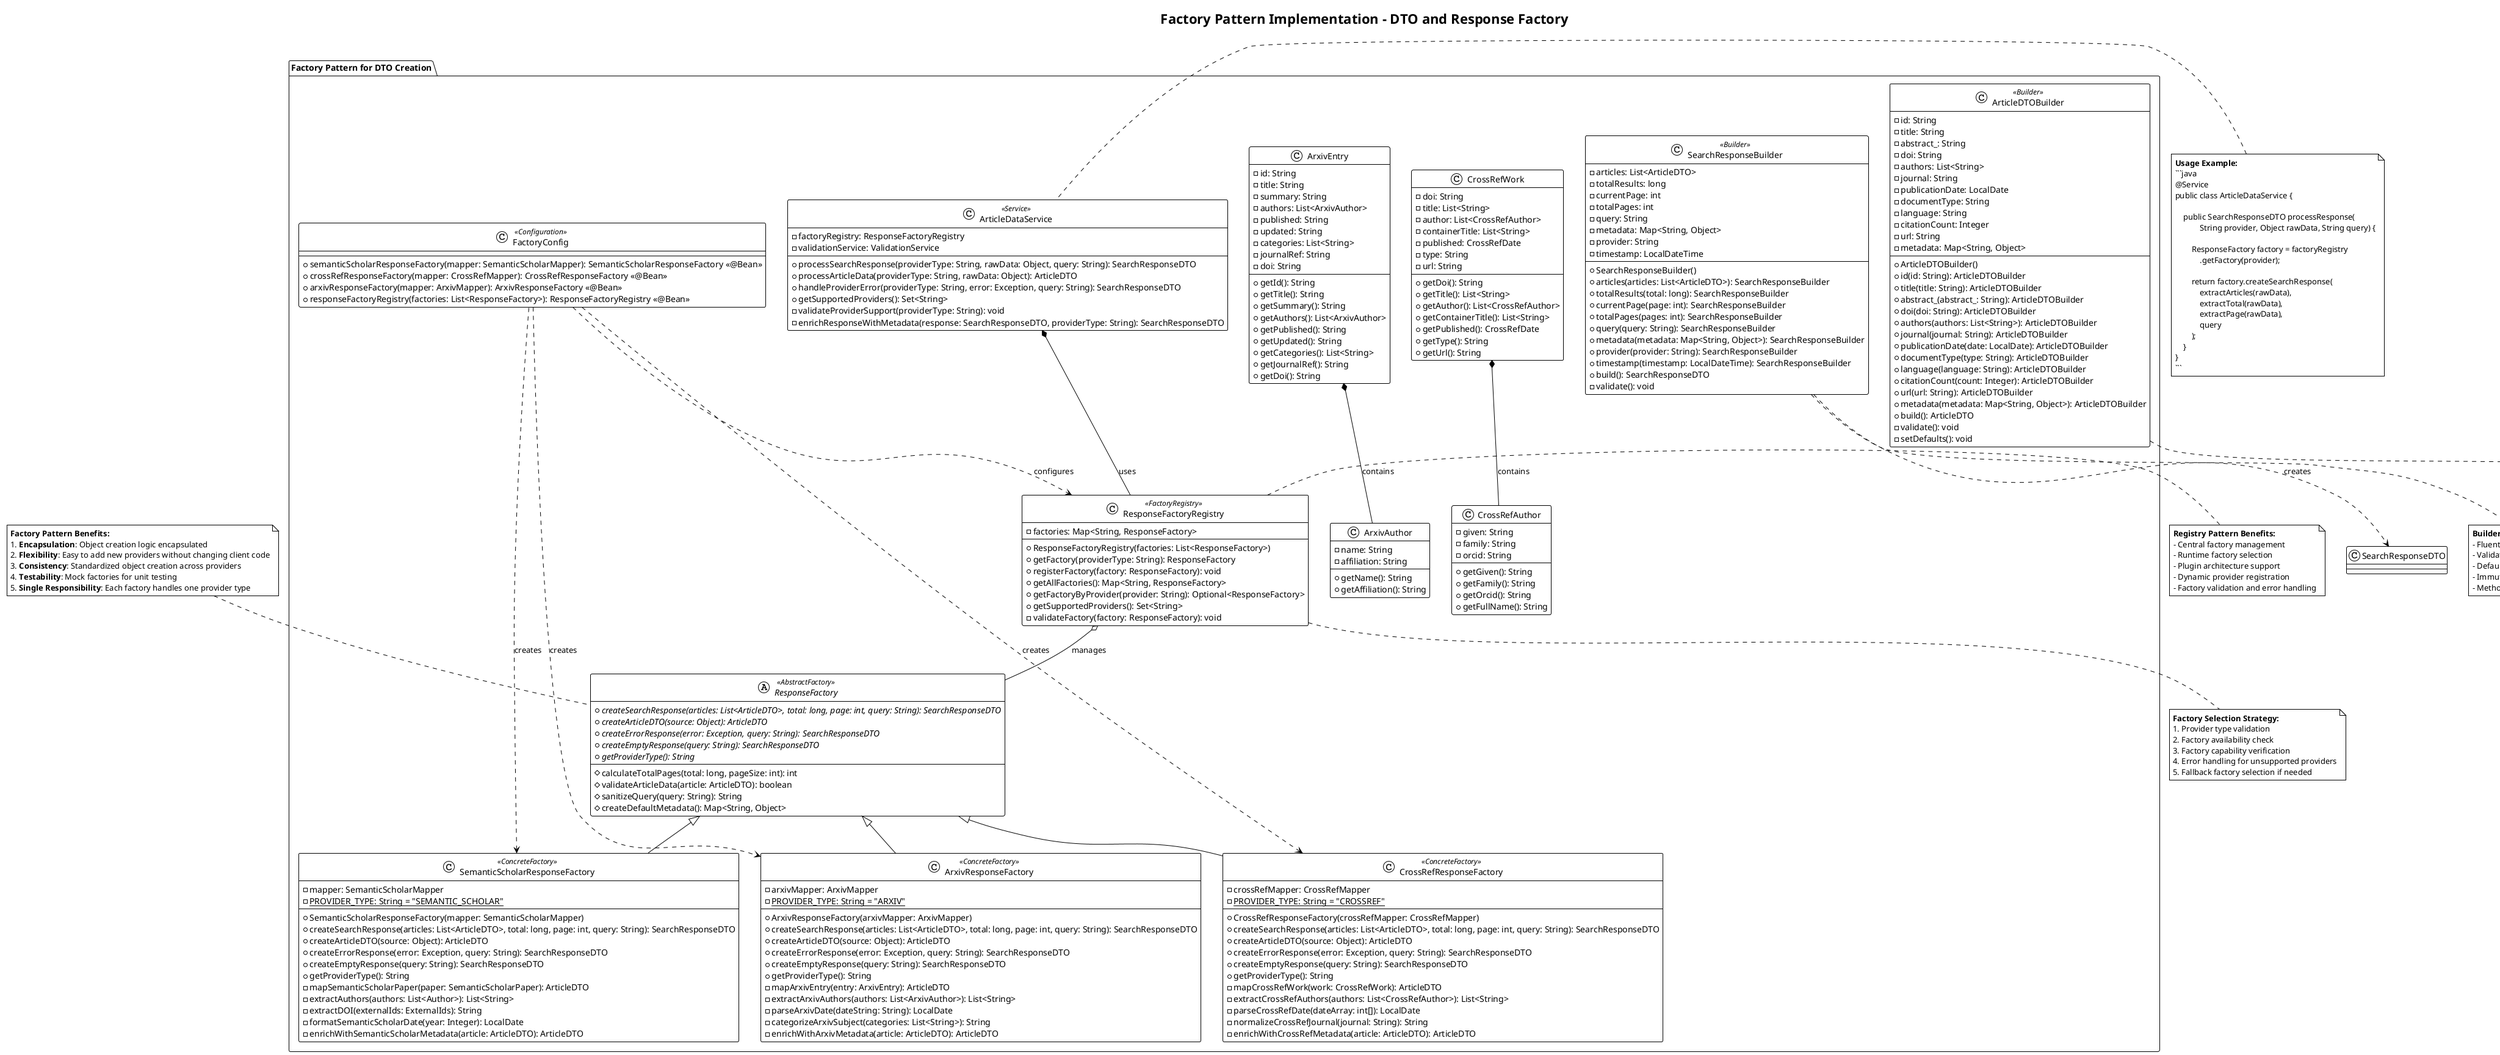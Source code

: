 @startuml "Factory Pattern - DTO and Response Factory"

!theme plain
title Factory Pattern Implementation - DTO and Response Factory

package "Factory Pattern for DTO Creation" {
    
    ' Abstract Factory
    abstract class ResponseFactory <<AbstractFactory>> {
        + {abstract} createSearchResponse(articles: List<ArticleDTO>, total: long, page: int, query: String): SearchResponseDTO
        + {abstract} createArticleDTO(source: Object): ArticleDTO
        + {abstract} createErrorResponse(error: Exception, query: String): SearchResponseDTO
        + {abstract} createEmptyResponse(query: String): SearchResponseDTO
        + {abstract} getProviderType(): String
        --
        # calculateTotalPages(total: long, pageSize: int): int
        # validateArticleData(article: ArticleDTO): boolean
        # sanitizeQuery(query: String): String
        # createDefaultMetadata(): Map<String, Object>
    }
    
    ' Concrete Factories
    class SemanticScholarResponseFactory <<ConcreteFactory>> {
        - mapper: SemanticScholarMapper
        - {static} PROVIDER_TYPE: String = "SEMANTIC_SCHOLAR"
        --
        + SemanticScholarResponseFactory(mapper: SemanticScholarMapper)
        + createSearchResponse(articles: List<ArticleDTO>, total: long, page: int, query: String): SearchResponseDTO
        + createArticleDTO(source: Object): ArticleDTO
        + createErrorResponse(error: Exception, query: String): SearchResponseDTO
        + createEmptyResponse(query: String): SearchResponseDTO
        + getProviderType(): String
        - mapSemanticScholarPaper(paper: SemanticScholarPaper): ArticleDTO
        - extractAuthors(authors: List<Author>): List<String>
        - extractDOI(externalIds: ExternalIds): String
        - formatSemanticScholarDate(year: Integer): LocalDate
        - enrichWithSemanticScholarMetadata(article: ArticleDTO): ArticleDTO
    }
    
    class CrossRefResponseFactory <<ConcreteFactory>> {
        - crossRefMapper: CrossRefMapper
        - {static} PROVIDER_TYPE: String = "CROSSREF"
        --
        + CrossRefResponseFactory(crossRefMapper: CrossRefMapper)
        + createSearchResponse(articles: List<ArticleDTO>, total: long, page: int, query: String): SearchResponseDTO
        + createArticleDTO(source: Object): ArticleDTO
        + createErrorResponse(error: Exception, query: String): SearchResponseDTO
        + createEmptyResponse(query: String): SearchResponseDTO
        + getProviderType(): String
        - mapCrossRefWork(work: CrossRefWork): ArticleDTO
        - extractCrossRefAuthors(authors: List<CrossRefAuthor>): List<String>
        - parseCrossRefDate(dateArray: int[]): LocalDate
        - normalizeCrossRefJournal(journal: String): String
        - enrichWithCrossRefMetadata(article: ArticleDTO): ArticleDTO
    }
    
    class ArxivResponseFactory <<ConcreteFactory>> {
        - arxivMapper: ArxivMapper
        - {static} PROVIDER_TYPE: String = "ARXIV"
        --
        + ArxivResponseFactory(arxivMapper: ArxivMapper)
        + createSearchResponse(articles: List<ArticleDTO>, total: long, page: int, query: String): SearchResponseDTO
        + createArticleDTO(source: Object): ArticleDTO
        + createErrorResponse(error: Exception, query: String): SearchResponseDTO
        + createEmptyResponse(query: String): SearchResponseDTO
        + getProviderType(): String
        - mapArxivEntry(entry: ArxivEntry): ArticleDTO
        - extractArxivAuthors(authors: List<ArxivAuthor>): List<String>
        - parseArxivDate(dateString: String): LocalDate
        - categorizeArxivSubject(categories: List<String>): String
        - enrichWithArxivMetadata(article: ArticleDTO): ArticleDTO
    }
    
    ' Factory Registry
    class ResponseFactoryRegistry <<FactoryRegistry>> {
        - factories: Map<String, ResponseFactory>
        --
        + ResponseFactoryRegistry(factories: List<ResponseFactory>)
        + getFactory(providerType: String): ResponseFactory
        + registerFactory(factory: ResponseFactory): void
        + getAllFactories(): Map<String, ResponseFactory>
        + getFactoryByProvider(provider: String): Optional<ResponseFactory>
        + getSupportedProviders(): Set<String>
        - validateFactory(factory: ResponseFactory): void
    }
    
    ' Supporting Classes for External API Models
    class CrossRefWork {
        - doi: String
        - title: List<String>
        - author: List<CrossRefAuthor>
        - containerTitle: List<String>
        - published: CrossRefDate
        - type: String
        - url: String
        --
        + getDoi(): String
        + getTitle(): List<String>
        + getAuthor(): List<CrossRefAuthor>
        + getContainerTitle(): List<String>
        + getPublished(): CrossRefDate
        + getType(): String
        + getUrl(): String
    }
    
    class CrossRefAuthor {
        - given: String
        - family: String
        - orcid: String
        --
        + getGiven(): String
        + getFamily(): String
        + getOrcid(): String
        + getFullName(): String
    }
    
    class ArxivEntry {
        - id: String
        - title: String
        - summary: String
        - authors: List<ArxivAuthor>
        - published: String
        - updated: String
        - categories: List<String>
        - journalRef: String
        - doi: String
        --
        + getId(): String
        + getTitle(): String
        + getSummary(): String
        + getAuthors(): List<ArxivAuthor>
        + getPublished(): String
        + getUpdated(): String
        + getCategories(): List<String>
        + getJournalRef(): String
        + getDoi(): String
    }
    
    class ArxivAuthor {
        - name: String
        - affiliation: String
        --
        + getName(): String
        + getAffiliation(): String
    }
    
    ' Factory Configuration
    class FactoryConfig <<Configuration>> {
        --
        + semanticScholarResponseFactory(mapper: SemanticScholarMapper): SemanticScholarResponseFactory <<@Bean>>
        + crossRefResponseFactory(mapper: CrossRefMapper): CrossRefResponseFactory <<@Bean>>
        + arxivResponseFactory(mapper: ArxivMapper): ArxivResponseFactory <<@Bean>>
        + responseFactoryRegistry(factories: List<ResponseFactory>): ResponseFactoryRegistry <<@Bean>>
    }
    
    ' Updated Service to use Factory
    class ArticleDataService <<Service>> {
        - factoryRegistry: ResponseFactoryRegistry
        - validationService: ValidationService
        --
        + processSearchResponse(providerType: String, rawData: Object, query: String): SearchResponseDTO
        + processArticleData(providerType: String, rawData: Object): ArticleDTO
        + handleProviderError(providerType: String, error: Exception, query: String): SearchResponseDTO
        + getSupportedProviders(): Set<String>
        - validateProviderSupport(providerType: String): void
        - enrichResponseWithMetadata(response: SearchResponseDTO, providerType: String): SearchResponseDTO
    }
    
    ' Builder Pattern for Complex DTOs
    class SearchResponseBuilder <<Builder>> {
        - articles: List<ArticleDTO>
        - totalResults: long
        - currentPage: int
        - totalPages: int
        - query: String
        - metadata: Map<String, Object>
        - provider: String
        - timestamp: LocalDateTime
        --
        + SearchResponseBuilder()
        + articles(articles: List<ArticleDTO>): SearchResponseBuilder
        + totalResults(total: long): SearchResponseBuilder
        + currentPage(page: int): SearchResponseBuilder
        + totalPages(pages: int): SearchResponseBuilder
        + query(query: String): SearchResponseBuilder
        + metadata(metadata: Map<String, Object>): SearchResponseBuilder
        + provider(provider: String): SearchResponseBuilder
        + timestamp(timestamp: LocalDateTime): SearchResponseBuilder
        + build(): SearchResponseDTO
        - validate(): void
    }
    
    class ArticleDTOBuilder <<Builder>> {
        - id: String
        - title: String
        - abstract_: String
        - doi: String
        - authors: List<String>
        - journal: String
        - publicationDate: LocalDate
        - documentType: String
        - language: String
        - citationCount: Integer
        - url: String
        - metadata: Map<String, Object>
        --
        + ArticleDTOBuilder()
        + id(id: String): ArticleDTOBuilder
        + title(title: String): ArticleDTOBuilder
        + abstract_(abstract_: String): ArticleDTOBuilder
        + doi(doi: String): ArticleDTOBuilder
        + authors(authors: List<String>): ArticleDTOBuilder
        + journal(journal: String): ArticleDTOBuilder
        + publicationDate(date: LocalDate): ArticleDTOBuilder
        + documentType(type: String): ArticleDTOBuilder
        + language(language: String): ArticleDTOBuilder
        + citationCount(count: Integer): ArticleDTOBuilder
        + url(url: String): ArticleDTOBuilder
        + metadata(metadata: Map<String, Object>): ArticleDTOBuilder
        + build(): ArticleDTO
        - validate(): void
        - setDefaults(): void
    }
}

' Factory Pattern Relationships
ResponseFactory <|-- SemanticScholarResponseFactory
ResponseFactory <|-- CrossRefResponseFactory
ResponseFactory <|-- ArxivResponseFactory

ResponseFactoryRegistry o-- ResponseFactory : "manages"
ArticleDataService *-- ResponseFactoryRegistry : "uses"

' Builder relationships
SearchResponseBuilder ..> SearchResponseDTO : "creates"
ArticleDTOBuilder ..> ArticleDTO : "creates"

' External model relationships
CrossRefWork *-- CrossRefAuthor : "contains"
ArxivEntry *-- ArxivAuthor : "contains"

' Configuration relationships
FactoryConfig ..> SemanticScholarResponseFactory : "creates"
FactoryConfig ..> CrossRefResponseFactory : "creates"
FactoryConfig ..> ArxivResponseFactory : "creates"
FactoryConfig ..> ResponseFactoryRegistry : "configures"

' Pattern Benefits
note top of ResponseFactory
**Factory Pattern Benefits:**
1. **Encapsulation**: Object creation logic encapsulated
2. **Flexibility**: Easy to add new providers without changing client code
3. **Consistency**: Standardized object creation across providers
4. **Testability**: Mock factories for unit testing
5. **Single Responsibility**: Each factory handles one provider type
end note

note right of ResponseFactoryRegistry
**Registry Pattern Benefits:**
- Central factory management
- Runtime factory selection
- Plugin architecture support
- Dynamic provider registration
- Factory validation and error handling
end note

note bottom of SearchResponseBuilder
**Builder Pattern Integration:**
- Fluent interface for complex object creation
- Validation before object construction
- Default value assignment
- Immutable object creation
- Method chaining for readability
end note

' Usage Examples
note left of ArticleDataService
**Usage Example:**
```java
@Service
public class ArticleDataService {
    
    public SearchResponseDTO processResponse(
            String provider, Object rawData, String query) {
        
        ResponseFactory factory = factoryRegistry
            .getFactory(provider);
        
        return factory.createSearchResponse(
            extractArticles(rawData), 
            extractTotal(rawData), 
            extractPage(rawData), 
            query
        );
    }
}
```
end note

' Factory Selection Strategy
note bottom of ResponseFactoryRegistry
**Factory Selection Strategy:**
1. Provider type validation
2. Factory availability check
3. Factory capability verification
4. Error handling for unsupported providers
5. Fallback factory selection if needed
end note

@enduml
